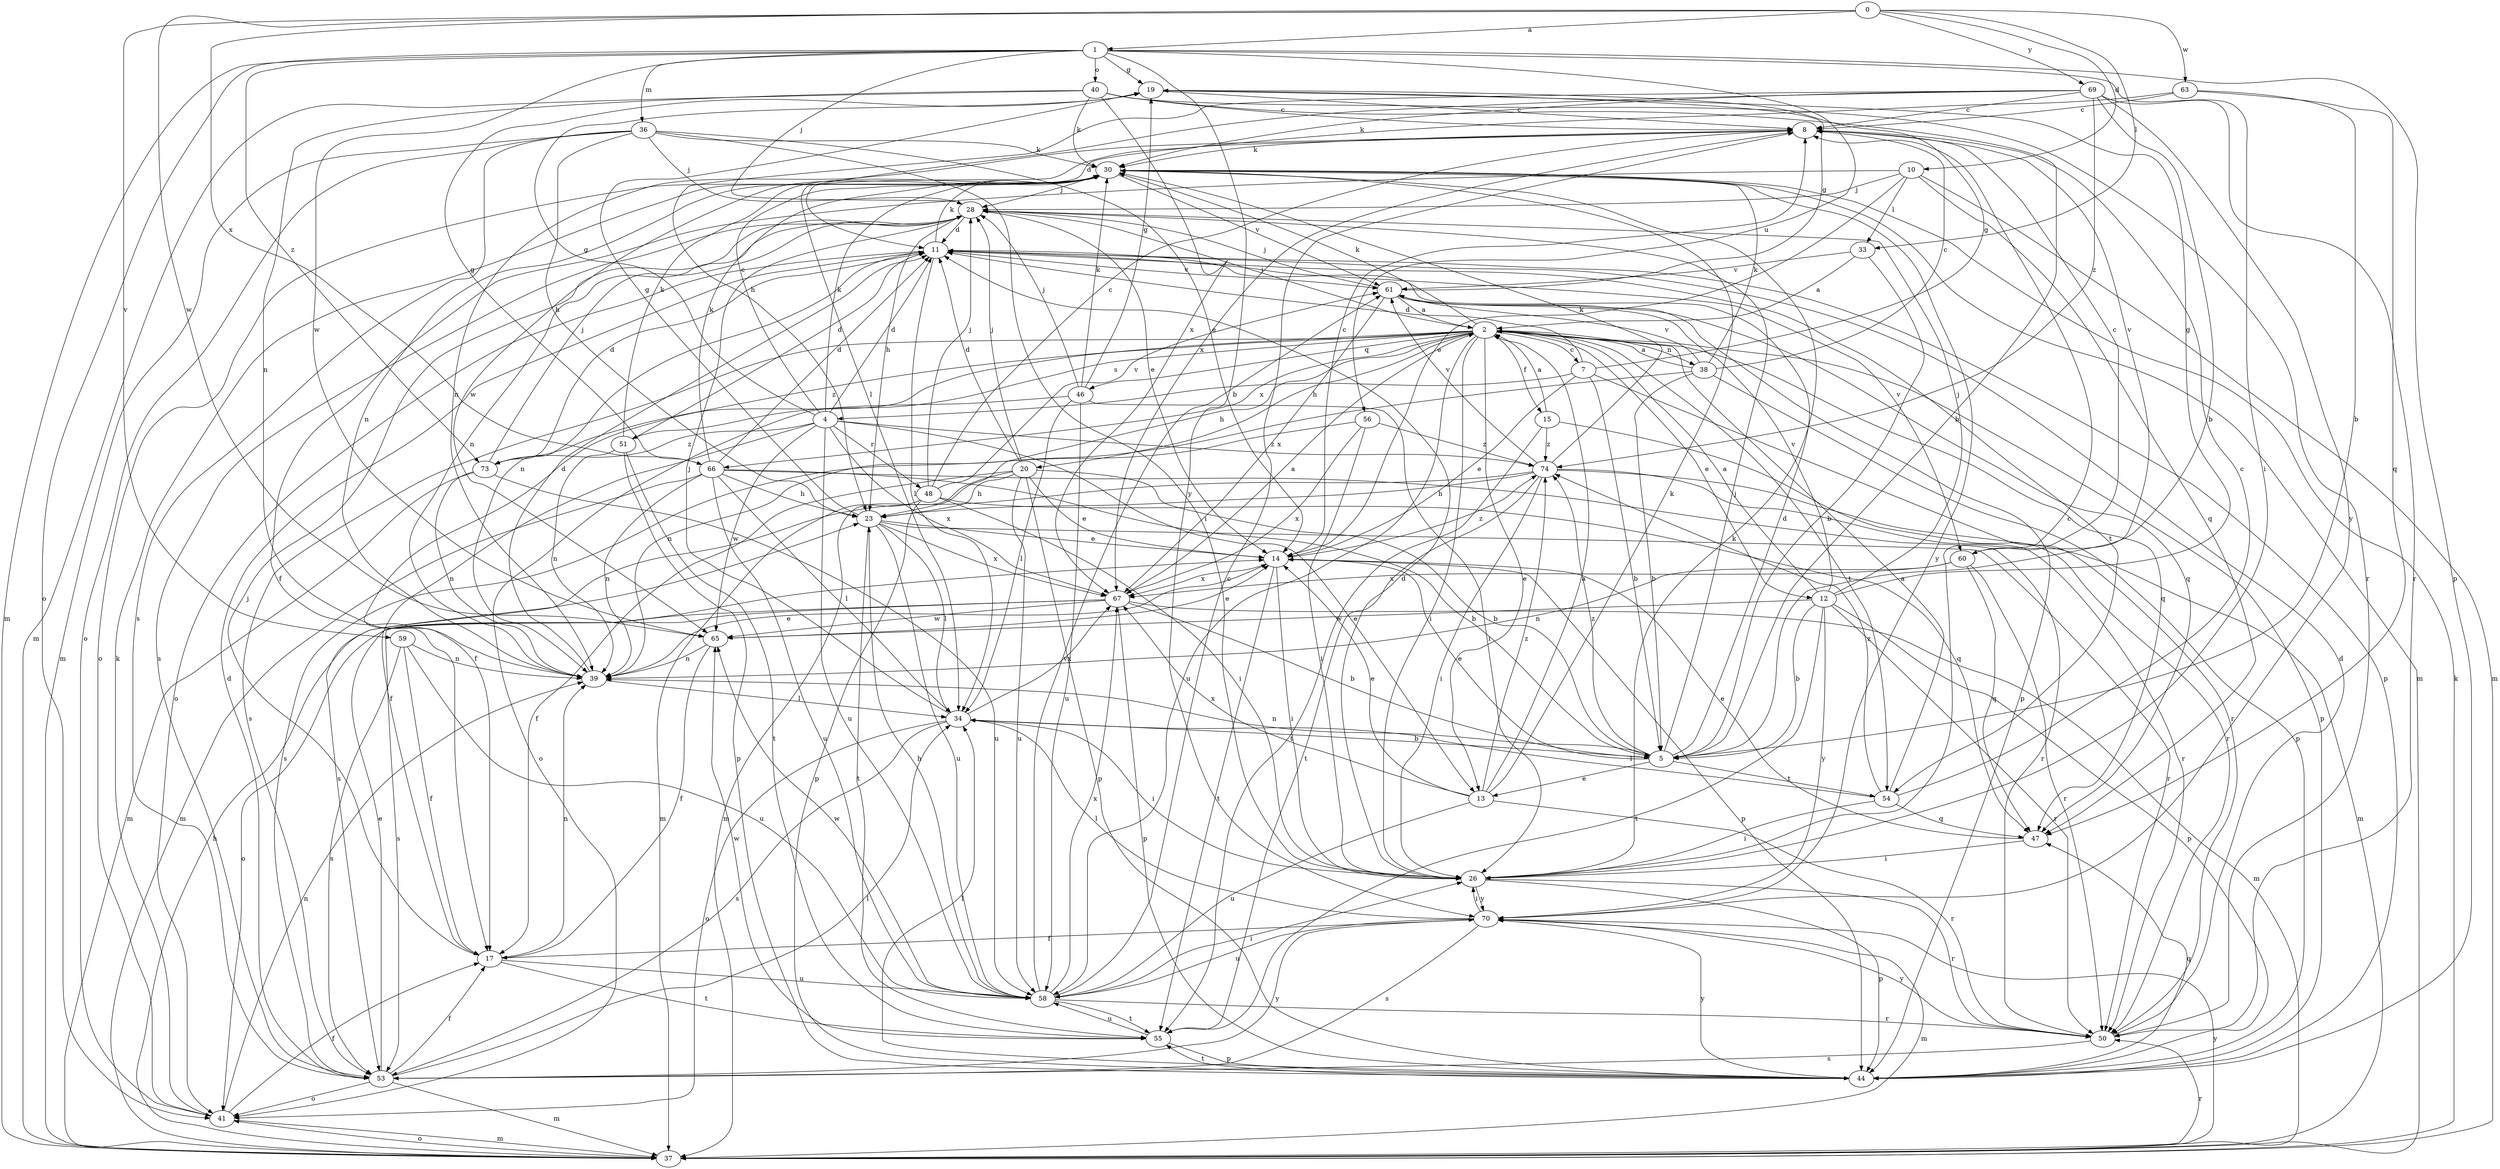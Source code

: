 strict digraph  {
0;
1;
2;
4;
5;
7;
8;
10;
11;
12;
13;
14;
15;
17;
19;
20;
23;
26;
28;
30;
33;
34;
36;
37;
38;
39;
40;
41;
44;
46;
47;
48;
50;
51;
53;
54;
55;
56;
58;
59;
60;
61;
63;
65;
66;
67;
69;
70;
73;
74;
0 -> 1  [label=a];
0 -> 10  [label=d];
0 -> 33  [label=l];
0 -> 59  [label=v];
0 -> 63  [label=w];
0 -> 65  [label=w];
0 -> 66  [label=x];
0 -> 69  [label=y];
1 -> 19  [label=g];
1 -> 26  [label=i];
1 -> 28  [label=j];
1 -> 36  [label=m];
1 -> 37  [label=m];
1 -> 40  [label=o];
1 -> 41  [label=o];
1 -> 44  [label=p];
1 -> 56  [label=u];
1 -> 65  [label=w];
1 -> 70  [label=y];
1 -> 73  [label=z];
2 -> 7  [label=c];
2 -> 12  [label=e];
2 -> 13  [label=e];
2 -> 15  [label=f];
2 -> 17  [label=f];
2 -> 20  [label=h];
2 -> 23  [label=h];
2 -> 26  [label=i];
2 -> 28  [label=j];
2 -> 30  [label=k];
2 -> 38  [label=n];
2 -> 44  [label=p];
2 -> 46  [label=q];
2 -> 47  [label=q];
2 -> 51  [label=s];
2 -> 53  [label=s];
2 -> 54  [label=t];
2 -> 58  [label=u];
2 -> 66  [label=x];
2 -> 73  [label=z];
4 -> 8  [label=c];
4 -> 11  [label=d];
4 -> 13  [label=e];
4 -> 17  [label=f];
4 -> 19  [label=g];
4 -> 30  [label=k];
4 -> 48  [label=r];
4 -> 58  [label=u];
4 -> 65  [label=w];
4 -> 67  [label=x];
4 -> 73  [label=z];
4 -> 74  [label=z];
5 -> 11  [label=d];
5 -> 13  [label=e];
5 -> 14  [label=e];
5 -> 28  [label=j];
5 -> 39  [label=n];
5 -> 54  [label=t];
5 -> 74  [label=z];
7 -> 4  [label=b];
7 -> 5  [label=b];
7 -> 11  [label=d];
7 -> 14  [label=e];
7 -> 19  [label=g];
7 -> 50  [label=r];
8 -> 30  [label=k];
8 -> 39  [label=n];
8 -> 60  [label=v];
8 -> 67  [label=x];
10 -> 14  [label=e];
10 -> 17  [label=f];
10 -> 28  [label=j];
10 -> 33  [label=l];
10 -> 37  [label=m];
10 -> 47  [label=q];
11 -> 30  [label=k];
11 -> 34  [label=l];
11 -> 39  [label=n];
11 -> 41  [label=o];
11 -> 44  [label=p];
11 -> 54  [label=t];
11 -> 60  [label=v];
11 -> 61  [label=v];
12 -> 2  [label=a];
12 -> 5  [label=b];
12 -> 19  [label=g];
12 -> 28  [label=j];
12 -> 44  [label=p];
12 -> 50  [label=r];
12 -> 55  [label=t];
12 -> 61  [label=v];
12 -> 65  [label=w];
12 -> 70  [label=y];
13 -> 2  [label=a];
13 -> 14  [label=e];
13 -> 30  [label=k];
13 -> 50  [label=r];
13 -> 58  [label=u];
13 -> 67  [label=x];
13 -> 74  [label=z];
14 -> 8  [label=c];
14 -> 26  [label=i];
14 -> 44  [label=p];
14 -> 55  [label=t];
14 -> 67  [label=x];
14 -> 74  [label=z];
15 -> 2  [label=a];
15 -> 50  [label=r];
15 -> 55  [label=t];
15 -> 74  [label=z];
17 -> 28  [label=j];
17 -> 39  [label=n];
17 -> 55  [label=t];
17 -> 58  [label=u];
19 -> 8  [label=c];
20 -> 5  [label=b];
20 -> 11  [label=d];
20 -> 14  [label=e];
20 -> 17  [label=f];
20 -> 23  [label=h];
20 -> 28  [label=j];
20 -> 37  [label=m];
20 -> 44  [label=p];
20 -> 58  [label=u];
23 -> 14  [label=e];
23 -> 19  [label=g];
23 -> 34  [label=l];
23 -> 50  [label=r];
23 -> 55  [label=t];
23 -> 58  [label=u];
23 -> 67  [label=x];
26 -> 8  [label=c];
26 -> 11  [label=d];
26 -> 30  [label=k];
26 -> 44  [label=p];
26 -> 50  [label=r];
26 -> 70  [label=y];
28 -> 11  [label=d];
28 -> 14  [label=e];
28 -> 23  [label=h];
28 -> 39  [label=n];
28 -> 53  [label=s];
30 -> 28  [label=j];
30 -> 37  [label=m];
30 -> 39  [label=n];
30 -> 41  [label=o];
30 -> 61  [label=v];
30 -> 65  [label=w];
30 -> 70  [label=y];
33 -> 2  [label=a];
33 -> 5  [label=b];
33 -> 61  [label=v];
34 -> 5  [label=b];
34 -> 26  [label=i];
34 -> 28  [label=j];
34 -> 41  [label=o];
34 -> 53  [label=s];
34 -> 67  [label=x];
36 -> 14  [label=e];
36 -> 23  [label=h];
36 -> 26  [label=i];
36 -> 28  [label=j];
36 -> 30  [label=k];
36 -> 37  [label=m];
36 -> 41  [label=o];
36 -> 53  [label=s];
37 -> 23  [label=h];
37 -> 30  [label=k];
37 -> 41  [label=o];
37 -> 50  [label=r];
37 -> 70  [label=y];
38 -> 2  [label=a];
38 -> 5  [label=b];
38 -> 8  [label=c];
38 -> 30  [label=k];
38 -> 39  [label=n];
38 -> 44  [label=p];
38 -> 61  [label=v];
39 -> 11  [label=d];
39 -> 14  [label=e];
39 -> 34  [label=l];
40 -> 5  [label=b];
40 -> 8  [label=c];
40 -> 30  [label=k];
40 -> 37  [label=m];
40 -> 39  [label=n];
40 -> 50  [label=r];
40 -> 67  [label=x];
41 -> 17  [label=f];
41 -> 30  [label=k];
41 -> 37  [label=m];
41 -> 39  [label=n];
44 -> 34  [label=l];
44 -> 47  [label=q];
44 -> 55  [label=t];
44 -> 70  [label=y];
46 -> 19  [label=g];
46 -> 26  [label=i];
46 -> 28  [label=j];
46 -> 30  [label=k];
46 -> 34  [label=l];
46 -> 41  [label=o];
46 -> 58  [label=u];
47 -> 14  [label=e];
47 -> 26  [label=i];
48 -> 8  [label=c];
48 -> 26  [label=i];
48 -> 28  [label=j];
48 -> 37  [label=m];
48 -> 44  [label=p];
48 -> 47  [label=q];
48 -> 61  [label=v];
50 -> 11  [label=d];
50 -> 53  [label=s];
50 -> 70  [label=y];
51 -> 11  [label=d];
51 -> 30  [label=k];
51 -> 39  [label=n];
51 -> 44  [label=p];
51 -> 55  [label=t];
53 -> 11  [label=d];
53 -> 14  [label=e];
53 -> 17  [label=f];
53 -> 34  [label=l];
53 -> 37  [label=m];
53 -> 41  [label=o];
53 -> 70  [label=y];
54 -> 2  [label=a];
54 -> 8  [label=c];
54 -> 26  [label=i];
54 -> 34  [label=l];
54 -> 47  [label=q];
54 -> 74  [label=z];
55 -> 44  [label=p];
55 -> 58  [label=u];
55 -> 65  [label=w];
56 -> 26  [label=i];
56 -> 53  [label=s];
56 -> 67  [label=x];
56 -> 74  [label=z];
58 -> 8  [label=c];
58 -> 23  [label=h];
58 -> 26  [label=i];
58 -> 50  [label=r];
58 -> 55  [label=t];
58 -> 61  [label=v];
58 -> 65  [label=w];
58 -> 67  [label=x];
59 -> 17  [label=f];
59 -> 39  [label=n];
59 -> 53  [label=s];
59 -> 58  [label=u];
60 -> 8  [label=c];
60 -> 39  [label=n];
60 -> 47  [label=q];
60 -> 50  [label=r];
60 -> 67  [label=x];
61 -> 2  [label=a];
61 -> 19  [label=g];
61 -> 28  [label=j];
61 -> 44  [label=p];
61 -> 47  [label=q];
61 -> 67  [label=x];
63 -> 5  [label=b];
63 -> 8  [label=c];
63 -> 11  [label=d];
63 -> 47  [label=q];
65 -> 14  [label=e];
65 -> 17  [label=f];
65 -> 39  [label=n];
66 -> 5  [label=b];
66 -> 11  [label=d];
66 -> 19  [label=g];
66 -> 23  [label=h];
66 -> 30  [label=k];
66 -> 34  [label=l];
66 -> 37  [label=m];
66 -> 39  [label=n];
66 -> 50  [label=r];
66 -> 58  [label=u];
67 -> 2  [label=a];
67 -> 5  [label=b];
67 -> 37  [label=m];
67 -> 41  [label=o];
67 -> 44  [label=p];
67 -> 53  [label=s];
67 -> 65  [label=w];
69 -> 5  [label=b];
69 -> 8  [label=c];
69 -> 23  [label=h];
69 -> 30  [label=k];
69 -> 34  [label=l];
69 -> 50  [label=r];
69 -> 70  [label=y];
69 -> 74  [label=z];
70 -> 17  [label=f];
70 -> 26  [label=i];
70 -> 34  [label=l];
70 -> 37  [label=m];
70 -> 53  [label=s];
70 -> 58  [label=u];
73 -> 11  [label=d];
73 -> 28  [label=j];
73 -> 37  [label=m];
73 -> 39  [label=n];
73 -> 58  [label=u];
74 -> 23  [label=h];
74 -> 26  [label=i];
74 -> 30  [label=k];
74 -> 37  [label=m];
74 -> 50  [label=r];
74 -> 53  [label=s];
74 -> 55  [label=t];
74 -> 61  [label=v];
}
